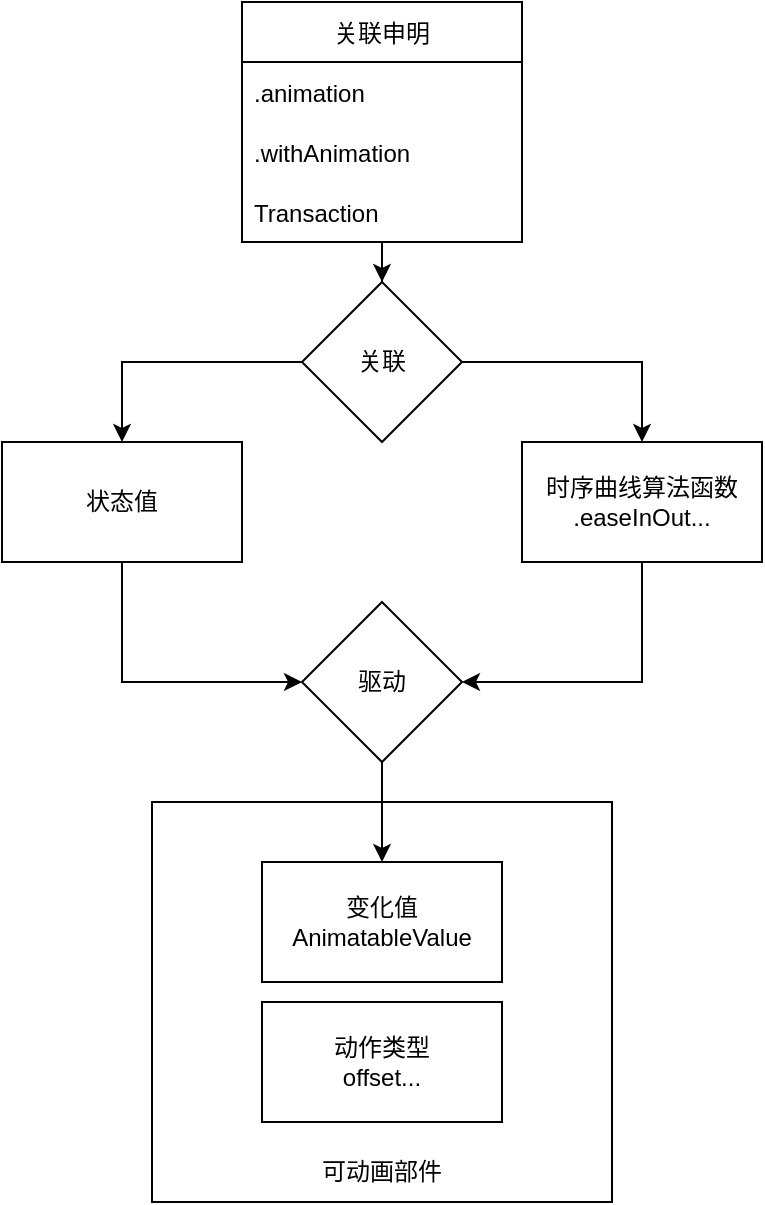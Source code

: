 <mxfile version="18.0.1" type="github">
  <diagram id="Vxue4N-R4RT3VrdIMuWQ" name="Page-1">
    <mxGraphModel dx="1129" dy="762" grid="1" gridSize="10" guides="1" tooltips="1" connect="1" arrows="1" fold="1" page="1" pageScale="1" pageWidth="850" pageHeight="1100" math="0" shadow="0">
      <root>
        <mxCell id="0" />
        <mxCell id="1" parent="0" />
        <mxCell id="zyquF97U4WCd653vqHhR-13" value="" style="rounded=0;whiteSpace=wrap;html=1;" vertex="1" parent="1">
          <mxGeometry x="275" y="420" width="230" height="200" as="geometry" />
        </mxCell>
        <mxCell id="zyquF97U4WCd653vqHhR-15" value="" style="edgeStyle=orthogonalEdgeStyle;rounded=0;orthogonalLoop=1;jettySize=auto;html=1;" edge="1" parent="1" source="zyquF97U4WCd653vqHhR-2" target="zyquF97U4WCd653vqHhR-10">
          <mxGeometry relative="1" as="geometry" />
        </mxCell>
        <mxCell id="zyquF97U4WCd653vqHhR-2" value="关联申明" style="swimlane;fontStyle=0;childLayout=stackLayout;horizontal=1;startSize=30;horizontalStack=0;resizeParent=1;resizeParentMax=0;resizeLast=0;collapsible=1;marginBottom=0;" vertex="1" parent="1">
          <mxGeometry x="320" y="20" width="140" height="120" as="geometry" />
        </mxCell>
        <mxCell id="zyquF97U4WCd653vqHhR-3" value=".animation" style="text;strokeColor=none;fillColor=none;align=left;verticalAlign=middle;spacingLeft=4;spacingRight=4;overflow=hidden;points=[[0,0.5],[1,0.5]];portConstraint=eastwest;rotatable=0;" vertex="1" parent="zyquF97U4WCd653vqHhR-2">
          <mxGeometry y="30" width="140" height="30" as="geometry" />
        </mxCell>
        <mxCell id="zyquF97U4WCd653vqHhR-4" value=".withAnimation" style="text;strokeColor=none;fillColor=none;align=left;verticalAlign=middle;spacingLeft=4;spacingRight=4;overflow=hidden;points=[[0,0.5],[1,0.5]];portConstraint=eastwest;rotatable=0;" vertex="1" parent="zyquF97U4WCd653vqHhR-2">
          <mxGeometry y="60" width="140" height="30" as="geometry" />
        </mxCell>
        <mxCell id="zyquF97U4WCd653vqHhR-5" value="Transaction" style="text;strokeColor=none;fillColor=none;align=left;verticalAlign=middle;spacingLeft=4;spacingRight=4;overflow=hidden;points=[[0,0.5],[1,0.5]];portConstraint=eastwest;rotatable=0;" vertex="1" parent="zyquF97U4WCd653vqHhR-2">
          <mxGeometry y="90" width="140" height="30" as="geometry" />
        </mxCell>
        <mxCell id="zyquF97U4WCd653vqHhR-18" style="edgeStyle=orthogonalEdgeStyle;rounded=0;orthogonalLoop=1;jettySize=auto;html=1;exitX=0.5;exitY=1;exitDx=0;exitDy=0;entryX=0;entryY=0.5;entryDx=0;entryDy=0;" edge="1" parent="1" source="zyquF97U4WCd653vqHhR-6" target="zyquF97U4WCd653vqHhR-11">
          <mxGeometry relative="1" as="geometry" />
        </mxCell>
        <mxCell id="zyquF97U4WCd653vqHhR-6" value="状态值" style="rounded=0;whiteSpace=wrap;html=1;" vertex="1" parent="1">
          <mxGeometry x="200" y="240" width="120" height="60" as="geometry" />
        </mxCell>
        <mxCell id="zyquF97U4WCd653vqHhR-19" style="edgeStyle=orthogonalEdgeStyle;rounded=0;orthogonalLoop=1;jettySize=auto;html=1;exitX=0.5;exitY=1;exitDx=0;exitDy=0;entryX=1;entryY=0.5;entryDx=0;entryDy=0;" edge="1" parent="1" source="zyquF97U4WCd653vqHhR-7" target="zyquF97U4WCd653vqHhR-11">
          <mxGeometry relative="1" as="geometry" />
        </mxCell>
        <mxCell id="zyquF97U4WCd653vqHhR-7" value="&lt;span style=&quot;text-align: start;&quot; data-reactroot=&quot;&quot; class=&quot;notion-enable-hover&quot; data-token-index=&quot;0&quot;&gt;时序曲线算法函数&lt;br&gt;.easeInOut...&lt;br&gt;&lt;/span&gt;" style="rounded=0;whiteSpace=wrap;html=1;fontStyle=0" vertex="1" parent="1">
          <mxGeometry x="460" y="240" width="120" height="60" as="geometry" />
        </mxCell>
        <mxCell id="zyquF97U4WCd653vqHhR-8" value="变化值&lt;br&gt;AnimatableValue" style="rounded=0;whiteSpace=wrap;html=1;" vertex="1" parent="1">
          <mxGeometry x="330" y="450" width="120" height="60" as="geometry" />
        </mxCell>
        <mxCell id="zyquF97U4WCd653vqHhR-9" value="动作类型&lt;br&gt;offset&lt;span style=&quot;white-space: pre;&quot;&gt;...&lt;/span&gt;" style="rounded=0;whiteSpace=wrap;html=1;" vertex="1" parent="1">
          <mxGeometry x="330" y="520" width="120" height="60" as="geometry" />
        </mxCell>
        <mxCell id="zyquF97U4WCd653vqHhR-16" style="edgeStyle=orthogonalEdgeStyle;rounded=0;orthogonalLoop=1;jettySize=auto;html=1;entryX=0.5;entryY=0;entryDx=0;entryDy=0;" edge="1" parent="1" source="zyquF97U4WCd653vqHhR-10" target="zyquF97U4WCd653vqHhR-6">
          <mxGeometry relative="1" as="geometry" />
        </mxCell>
        <mxCell id="zyquF97U4WCd653vqHhR-17" style="edgeStyle=orthogonalEdgeStyle;rounded=0;orthogonalLoop=1;jettySize=auto;html=1;entryX=0.5;entryY=0;entryDx=0;entryDy=0;" edge="1" parent="1" source="zyquF97U4WCd653vqHhR-10" target="zyquF97U4WCd653vqHhR-7">
          <mxGeometry relative="1" as="geometry" />
        </mxCell>
        <mxCell id="zyquF97U4WCd653vqHhR-10" value="关联" style="rhombus;whiteSpace=wrap;html=1;" vertex="1" parent="1">
          <mxGeometry x="350" y="160" width="80" height="80" as="geometry" />
        </mxCell>
        <mxCell id="zyquF97U4WCd653vqHhR-20" style="edgeStyle=orthogonalEdgeStyle;rounded=0;orthogonalLoop=1;jettySize=auto;html=1;exitX=0.5;exitY=1;exitDx=0;exitDy=0;entryX=0.5;entryY=0;entryDx=0;entryDy=0;" edge="1" parent="1" source="zyquF97U4WCd653vqHhR-11" target="zyquF97U4WCd653vqHhR-8">
          <mxGeometry relative="1" as="geometry" />
        </mxCell>
        <mxCell id="zyquF97U4WCd653vqHhR-11" value="驱动" style="rhombus;whiteSpace=wrap;html=1;" vertex="1" parent="1">
          <mxGeometry x="350" y="320" width="80" height="80" as="geometry" />
        </mxCell>
        <mxCell id="zyquF97U4WCd653vqHhR-14" value="可动画部件" style="text;html=1;strokeColor=none;fillColor=none;align=center;verticalAlign=middle;whiteSpace=wrap;rounded=0;" vertex="1" parent="1">
          <mxGeometry x="345" y="590" width="90" height="30" as="geometry" />
        </mxCell>
      </root>
    </mxGraphModel>
  </diagram>
</mxfile>
